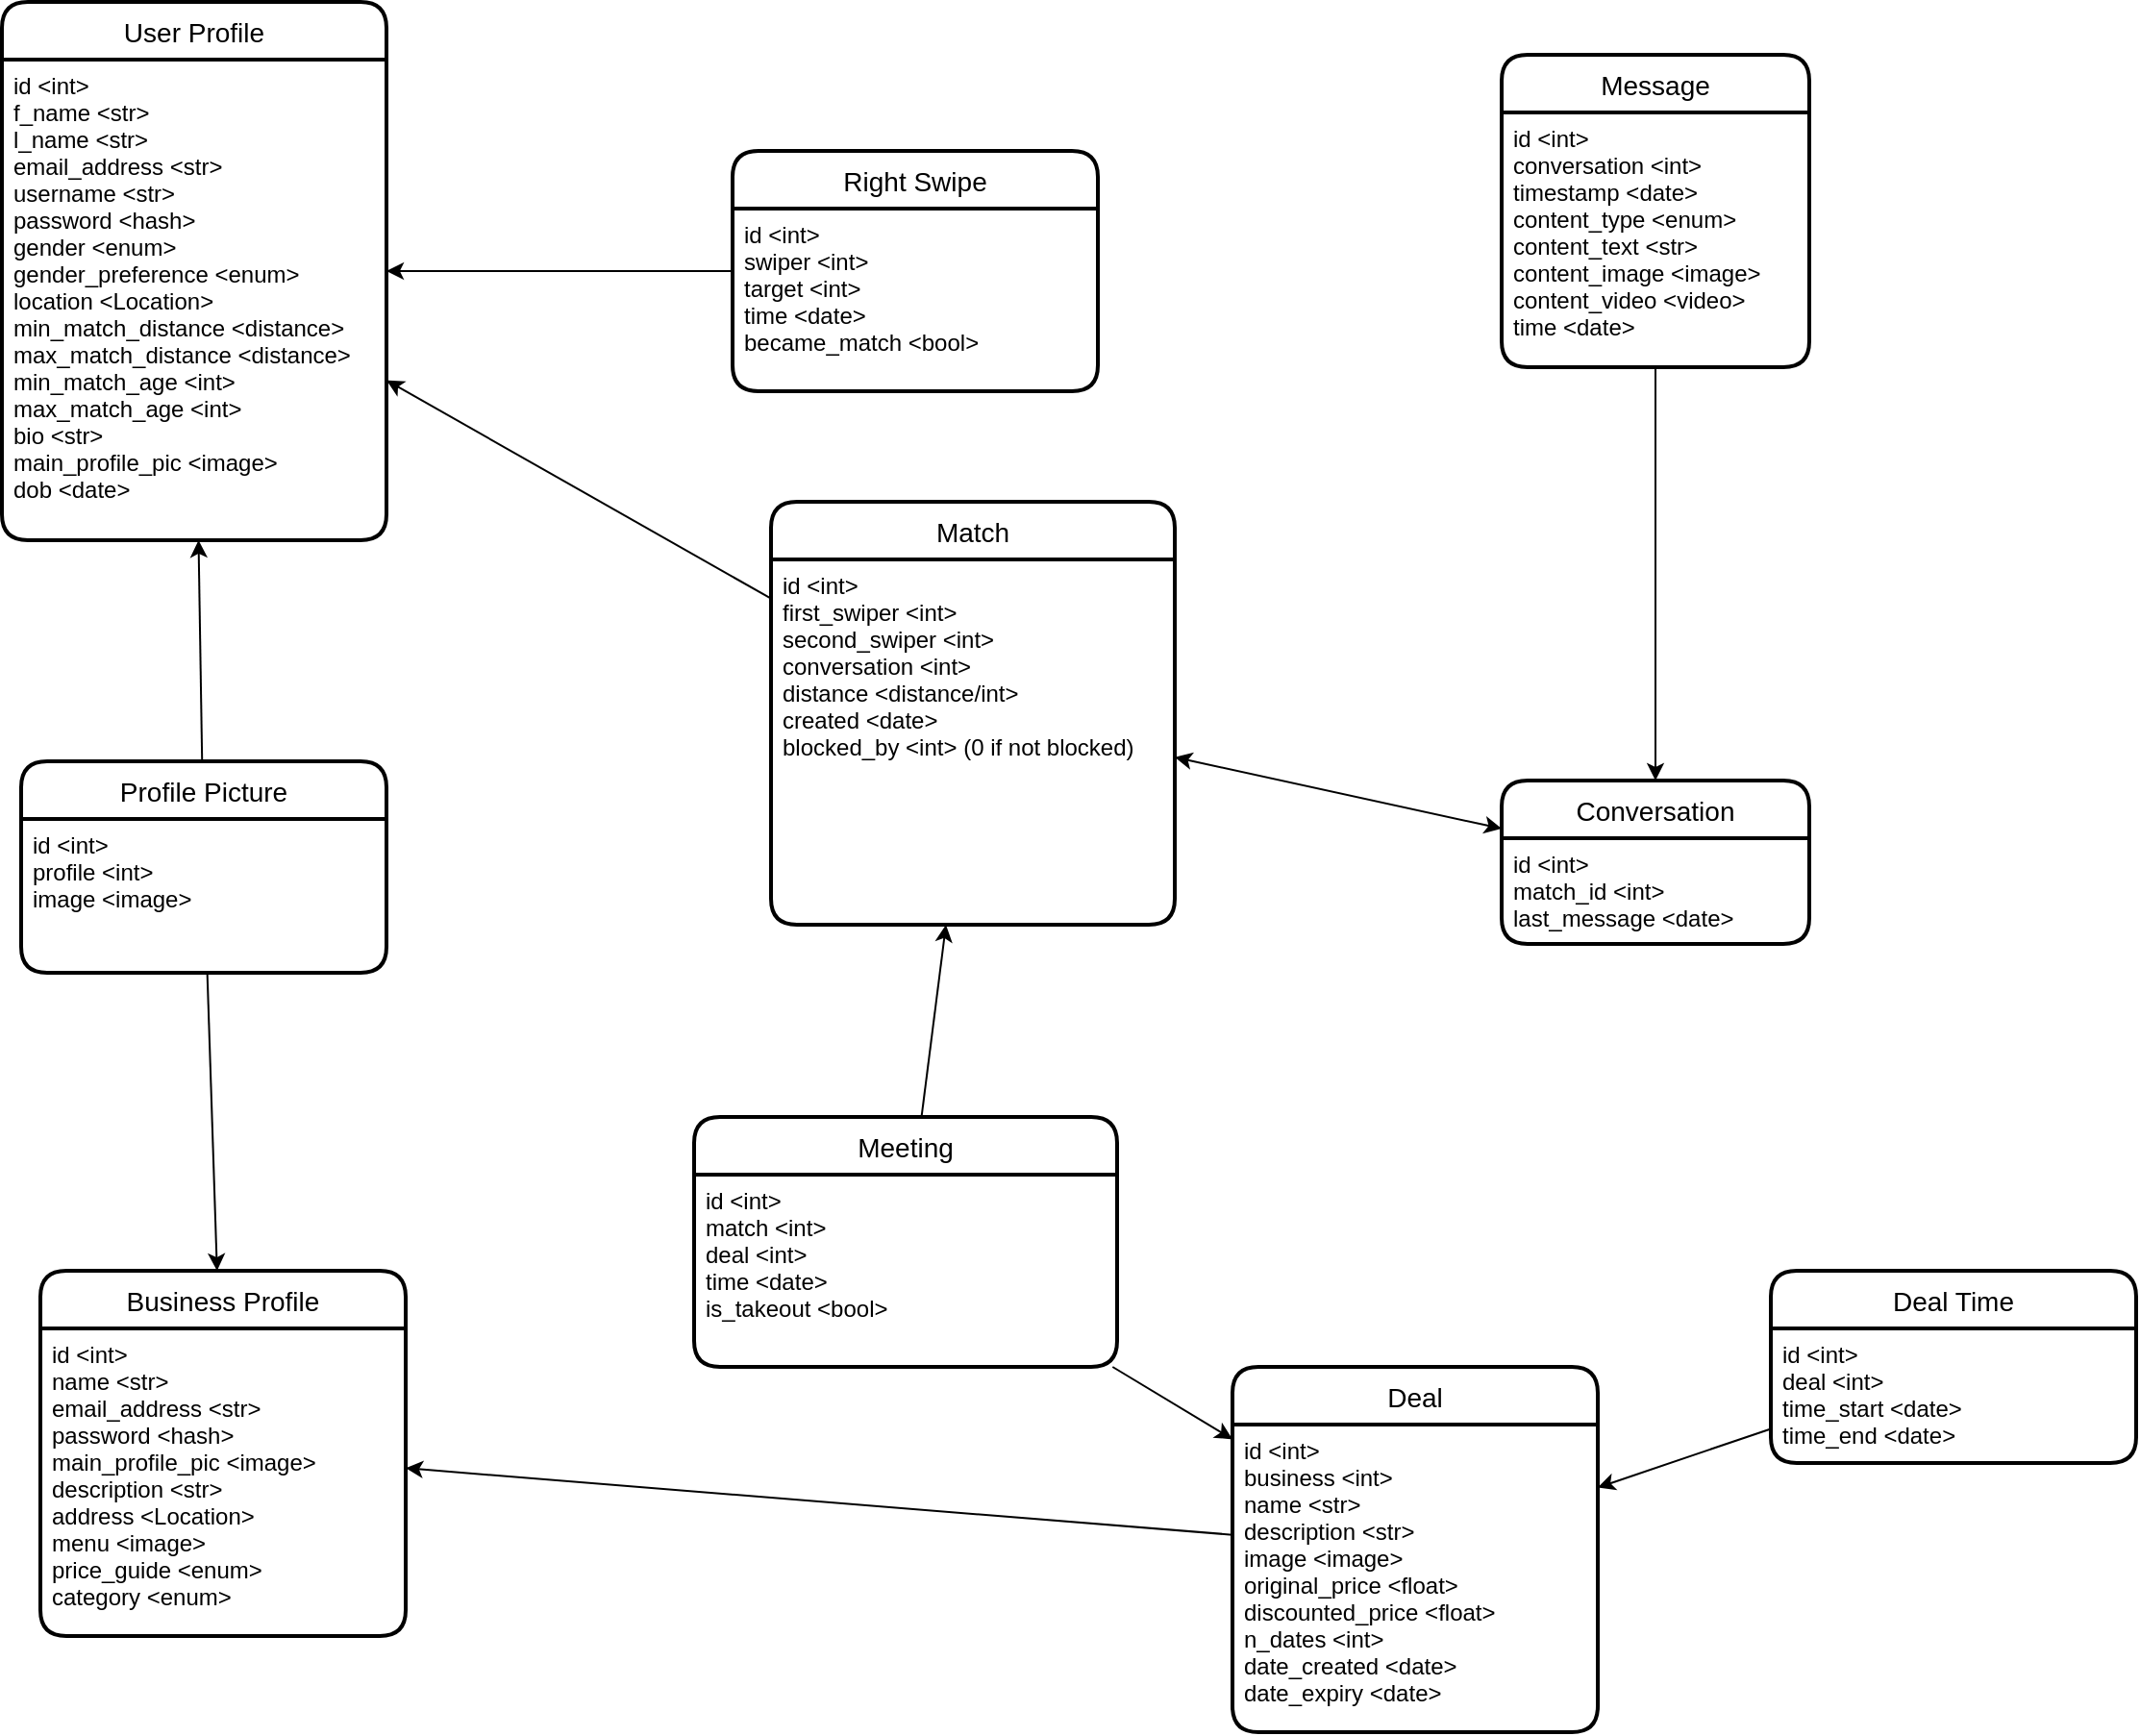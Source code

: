 <mxfile version="13.8.1" type="github"><diagram id="Y9xCRGR43HO2YO7K8sM7" name="Page-1"><mxGraphModel dx="2062" dy="1154" grid="1" gridSize="10" guides="1" tooltips="1" connect="1" arrows="1" fold="1" page="1" pageScale="1" pageWidth="1654" pageHeight="1169" math="0" shadow="0"><root><mxCell id="0"/><mxCell id="1" parent="0"/><mxCell id="eiWIiLt-4aOzShRzu2_Y-16" value="" style="endArrow=classic;startArrow=classic;html=1;" edge="1" parent="1" source="eiWIiLt-4aOzShRzu2_Y-11" target="eiWIiLt-4aOzShRzu2_Y-5"><mxGeometry width="50" height="50" relative="1" as="geometry"><mxPoint x="779.998" y="555" as="sourcePoint"/><mxPoint x="786.664" y="435" as="targetPoint"/></mxGeometry></mxCell><mxCell id="eiWIiLt-4aOzShRzu2_Y-17" value="" style="endArrow=classic;html=1;" edge="1" parent="1" source="eiWIiLt-4aOzShRzu2_Y-7" target="eiWIiLt-4aOzShRzu2_Y-5"><mxGeometry width="50" height="50" relative="1" as="geometry"><mxPoint x="440" y="575" as="sourcePoint"/><mxPoint x="490" y="525" as="targetPoint"/></mxGeometry></mxCell><mxCell id="eiWIiLt-4aOzShRzu2_Y-21" value="" style="endArrow=classic;html=1;" edge="1" parent="1" source="eiWIiLt-4aOzShRzu2_Y-19" target="eiWIiLt-4aOzShRzu2_Y-3"><mxGeometry width="50" height="50" relative="1" as="geometry"><mxPoint x="530.002" y="535" as="sourcePoint"/><mxPoint x="536.463" y="745" as="targetPoint"/></mxGeometry></mxCell><mxCell id="eiWIiLt-4aOzShRzu2_Y-24" value="" style="endArrow=classic;html=1;" edge="1" parent="1" source="eiWIiLt-4aOzShRzu2_Y-11" target="eiWIiLt-4aOzShRzu2_Y-3"><mxGeometry width="50" height="50" relative="1" as="geometry"><mxPoint x="394.113" y="565" as="sourcePoint"/><mxPoint x="391.855" y="425" as="targetPoint"/></mxGeometry></mxCell><mxCell id="eiWIiLt-4aOzShRzu2_Y-19" value="Profile Picture" style="swimlane;childLayout=stackLayout;horizontal=1;startSize=30;horizontalStack=0;rounded=1;fontSize=14;fontStyle=0;strokeWidth=2;resizeParent=0;resizeLast=1;shadow=0;dashed=0;align=center;" vertex="1" parent="1"><mxGeometry x="280" y="545" width="190" height="110" as="geometry"/></mxCell><mxCell id="eiWIiLt-4aOzShRzu2_Y-20" value="id &lt;int&gt;&#10;profile &lt;int&gt;&#10;image &lt;image&gt;&#10;" style="align=left;strokeColor=none;fillColor=none;spacingLeft=4;fontSize=12;verticalAlign=top;resizable=0;rotatable=0;part=1;" vertex="1" parent="eiWIiLt-4aOzShRzu2_Y-19"><mxGeometry y="30" width="190" height="80" as="geometry"/></mxCell><mxCell id="eiWIiLt-4aOzShRzu2_Y-5" value="Conversation" style="swimlane;childLayout=stackLayout;horizontal=1;startSize=30;horizontalStack=0;rounded=1;fontSize=14;fontStyle=0;strokeWidth=2;resizeParent=0;resizeLast=1;shadow=0;dashed=0;align=center;" vertex="1" parent="1"><mxGeometry x="1050" y="555" width="160" height="85" as="geometry"/></mxCell><mxCell id="eiWIiLt-4aOzShRzu2_Y-6" value="id &lt;int&gt;&#10;match_id &lt;int&gt;&#10;last_message &lt;date&gt;&#10;" style="align=left;strokeColor=none;fillColor=none;spacingLeft=4;fontSize=12;verticalAlign=top;resizable=0;rotatable=0;part=1;" vertex="1" parent="eiWIiLt-4aOzShRzu2_Y-5"><mxGeometry y="30" width="160" height="55" as="geometry"/></mxCell><mxCell id="eiWIiLt-4aOzShRzu2_Y-3" value="User Profile" style="swimlane;childLayout=stackLayout;horizontal=1;startSize=30;horizontalStack=0;rounded=1;fontSize=14;fontStyle=0;strokeWidth=2;resizeParent=0;resizeLast=1;shadow=0;dashed=0;align=center;" vertex="1" parent="1"><mxGeometry x="270" y="150" width="200" height="280" as="geometry"/></mxCell><mxCell id="eiWIiLt-4aOzShRzu2_Y-4" value="id &lt;int&gt;&#10;f_name &lt;str&gt;&#10;l_name &lt;str&gt;&#10;email_address &lt;str&gt;&#10;username &lt;str&gt;&#10;password &lt;hash&gt;&#10;gender &lt;enum&gt;&#10;gender_preference &lt;enum&gt;&#10;location &lt;Location&gt;&#10;min_match_distance &lt;distance&gt;&#10;max_match_distance &lt;distance&gt;&#10;min_match_age &lt;int&gt;&#10;max_match_age &lt;int&gt;&#10;bio &lt;str&gt;&#10;main_profile_pic &lt;image&gt;&#10;dob &lt;date&gt;" style="align=left;strokeColor=none;fillColor=none;spacingLeft=4;fontSize=12;verticalAlign=top;resizable=0;rotatable=0;part=1;" vertex="1" parent="eiWIiLt-4aOzShRzu2_Y-3"><mxGeometry y="30" width="200" height="250" as="geometry"/></mxCell><mxCell id="eiWIiLt-4aOzShRzu2_Y-7" value="Message" style="swimlane;childLayout=stackLayout;horizontal=1;startSize=30;horizontalStack=0;rounded=1;fontSize=14;fontStyle=0;strokeWidth=2;resizeParent=0;resizeLast=1;shadow=0;dashed=0;align=center;" vertex="1" parent="1"><mxGeometry x="1050" y="177.5" width="160" height="162.5" as="geometry"/></mxCell><mxCell id="eiWIiLt-4aOzShRzu2_Y-8" value="id &lt;int&gt;&#10;conversation &lt;int&gt;&#10;timestamp &lt;date&gt;&#10;content_type &lt;enum&gt;&#10;content_text &lt;str&gt;&#10;content_image &lt;image&gt;&#10;content_video &lt;video&gt;&#10;time &lt;date&gt;" style="align=left;strokeColor=none;fillColor=none;spacingLeft=4;fontSize=12;verticalAlign=top;resizable=0;rotatable=0;part=1;" vertex="1" parent="eiWIiLt-4aOzShRzu2_Y-7"><mxGeometry y="30" width="160" height="132.5" as="geometry"/></mxCell><mxCell id="eiWIiLt-4aOzShRzu2_Y-27" value="" style="endArrow=classic;html=1;" edge="1" parent="1" source="eiWIiLt-4aOzShRzu2_Y-25" target="eiWIiLt-4aOzShRzu2_Y-11"><mxGeometry width="50" height="50" relative="1" as="geometry"><mxPoint x="692.846" y="798.38" as="sourcePoint"/><mxPoint x="510" y="640.0" as="targetPoint"/></mxGeometry></mxCell><mxCell id="eiWIiLt-4aOzShRzu2_Y-30" value="" style="endArrow=classic;html=1;" edge="1" parent="1" source="eiWIiLt-4aOzShRzu2_Y-25" target="eiWIiLt-4aOzShRzu2_Y-32"><mxGeometry width="50" height="50" relative="1" as="geometry"><mxPoint x="914.697" y="790" as="sourcePoint"/><mxPoint x="900.003" y="670" as="targetPoint"/></mxGeometry></mxCell><mxCell id="eiWIiLt-4aOzShRzu2_Y-31" value="" style="endArrow=classic;html=1;" edge="1" parent="1" source="eiWIiLt-4aOzShRzu2_Y-19" target="eiWIiLt-4aOzShRzu2_Y-28"><mxGeometry width="50" height="50" relative="1" as="geometry"><mxPoint x="531.853" y="655" as="sourcePoint"/><mxPoint x="529.998" y="540" as="targetPoint"/></mxGeometry></mxCell><mxCell id="eiWIiLt-4aOzShRzu2_Y-28" value="Business Profile" style="swimlane;childLayout=stackLayout;horizontal=1;startSize=30;horizontalStack=0;rounded=1;fontSize=14;fontStyle=0;strokeWidth=2;resizeParent=0;resizeLast=1;shadow=0;dashed=0;align=center;" vertex="1" parent="1"><mxGeometry x="290" y="810" width="190" height="190" as="geometry"/></mxCell><mxCell id="eiWIiLt-4aOzShRzu2_Y-29" value="id &lt;int&gt;&#10;name &lt;str&gt;&#10;email_address &lt;str&gt;&#10;password &lt;hash&gt;&#10;main_profile_pic &lt;image&gt;&#10;description &lt;str&gt;&#10;address &lt;Location&gt;&#10;menu &lt;image&gt;&#10;price_guide &lt;enum&gt;&#10;category &lt;enum&gt;" style="align=left;strokeColor=none;fillColor=none;spacingLeft=4;fontSize=12;verticalAlign=top;resizable=0;rotatable=0;part=1;" vertex="1" parent="eiWIiLt-4aOzShRzu2_Y-28"><mxGeometry y="30" width="190" height="160" as="geometry"/></mxCell><mxCell id="eiWIiLt-4aOzShRzu2_Y-34" value="" style="endArrow=classic;html=1;" edge="1" parent="1" source="eiWIiLt-4aOzShRzu2_Y-32" target="eiWIiLt-4aOzShRzu2_Y-28"><mxGeometry width="50" height="50" relative="1" as="geometry"><mxPoint x="980" y="810" as="sourcePoint"/><mxPoint x="980" y="690" as="targetPoint"/></mxGeometry></mxCell><mxCell id="eiWIiLt-4aOzShRzu2_Y-25" value="Meeting" style="swimlane;childLayout=stackLayout;horizontal=1;startSize=30;horizontalStack=0;rounded=1;fontSize=14;fontStyle=0;strokeWidth=2;resizeParent=0;resizeLast=1;shadow=0;dashed=0;align=center;" vertex="1" parent="1"><mxGeometry x="630" y="730" width="220" height="130" as="geometry"/></mxCell><mxCell id="eiWIiLt-4aOzShRzu2_Y-26" value="id &lt;int&gt;&#10;match &lt;int&gt;&#10;deal &lt;int&gt;&#10;time &lt;date&gt;&#10;is_takeout &lt;bool&gt;&#10;" style="align=left;strokeColor=none;fillColor=none;spacingLeft=4;fontSize=12;verticalAlign=top;resizable=0;rotatable=0;part=1;" vertex="1" parent="eiWIiLt-4aOzShRzu2_Y-25"><mxGeometry y="30" width="220" height="100" as="geometry"/></mxCell><mxCell id="eiWIiLt-4aOzShRzu2_Y-37" value="" style="endArrow=classic;html=1;" edge="1" parent="1" source="eiWIiLt-4aOzShRzu2_Y-35" target="eiWIiLt-4aOzShRzu2_Y-3"><mxGeometry width="50" height="50" relative="1" as="geometry"><mxPoint x="662.846" y="545" as="sourcePoint"/><mxPoint x="480" y="386.62" as="targetPoint"/></mxGeometry></mxCell><mxCell id="eiWIiLt-4aOzShRzu2_Y-35" value="Right Swipe" style="swimlane;childLayout=stackLayout;horizontal=1;startSize=30;horizontalStack=0;rounded=1;fontSize=14;fontStyle=0;strokeWidth=2;resizeParent=0;resizeLast=1;shadow=0;dashed=0;align=center;" vertex="1" parent="1"><mxGeometry x="650" y="227.5" width="190" height="125" as="geometry"/></mxCell><mxCell id="eiWIiLt-4aOzShRzu2_Y-36" value="id &lt;int&gt;&#10;swiper &lt;int&gt;&#10;target &lt;int&gt;&#10;time &lt;date&gt;&#10;became_match &lt;bool&gt;&#10;" style="align=left;strokeColor=none;fillColor=none;spacingLeft=4;fontSize=12;verticalAlign=top;resizable=0;rotatable=0;part=1;" vertex="1" parent="eiWIiLt-4aOzShRzu2_Y-35"><mxGeometry y="30" width="190" height="95" as="geometry"/></mxCell><mxCell id="eiWIiLt-4aOzShRzu2_Y-32" value="Deal" style="swimlane;childLayout=stackLayout;horizontal=1;startSize=30;horizontalStack=0;rounded=1;fontSize=14;fontStyle=0;strokeWidth=2;resizeParent=0;resizeLast=1;shadow=0;dashed=0;align=center;" vertex="1" parent="1"><mxGeometry x="910" y="860" width="190" height="190" as="geometry"/></mxCell><mxCell id="eiWIiLt-4aOzShRzu2_Y-33" value="id &lt;int&gt;&#10;business &lt;int&gt;&#10;name &lt;str&gt;&#10;description &lt;str&gt;&#10;image &lt;image&gt;&#10;original_price &lt;float&gt;&#10;discounted_price &lt;float&gt;&#10;n_dates &lt;int&gt;&#10;date_created &lt;date&gt;&#10;date_expiry &lt;date&gt;" style="align=left;strokeColor=none;fillColor=none;spacingLeft=4;fontSize=12;verticalAlign=top;resizable=0;rotatable=0;part=1;" vertex="1" parent="eiWIiLt-4aOzShRzu2_Y-32"><mxGeometry y="30" width="190" height="160" as="geometry"/></mxCell><mxCell id="eiWIiLt-4aOzShRzu2_Y-38" value="Deal Time" style="swimlane;childLayout=stackLayout;horizontal=1;startSize=30;horizontalStack=0;rounded=1;fontSize=14;fontStyle=0;strokeWidth=2;resizeParent=0;resizeLast=1;shadow=0;dashed=0;align=center;" vertex="1" parent="1"><mxGeometry x="1190" y="810" width="190" height="100" as="geometry"/></mxCell><mxCell id="eiWIiLt-4aOzShRzu2_Y-39" value="id &lt;int&gt;&#10;deal &lt;int&gt;&#10;time_start &lt;date&gt;&#10;time_end &lt;date&gt;&#10;" style="align=left;strokeColor=none;fillColor=none;spacingLeft=4;fontSize=12;verticalAlign=top;resizable=0;rotatable=0;part=1;" vertex="1" parent="eiWIiLt-4aOzShRzu2_Y-38"><mxGeometry y="30" width="190" height="70" as="geometry"/></mxCell><mxCell id="eiWIiLt-4aOzShRzu2_Y-40" value="" style="endArrow=classic;html=1;" edge="1" parent="1" source="eiWIiLt-4aOzShRzu2_Y-38" target="eiWIiLt-4aOzShRzu2_Y-32"><mxGeometry width="50" height="50" relative="1" as="geometry"><mxPoint x="920" y="952.742" as="sourcePoint"/><mxPoint x="1210" y="990" as="targetPoint"/></mxGeometry></mxCell><mxCell id="eiWIiLt-4aOzShRzu2_Y-11" value="Match" style="swimlane;childLayout=stackLayout;horizontal=1;startSize=30;horizontalStack=0;rounded=1;fontSize=14;fontStyle=0;strokeWidth=2;resizeParent=0;resizeLast=1;shadow=0;dashed=0;align=center;" vertex="1" parent="1"><mxGeometry x="670" y="410" width="210" height="220" as="geometry"/></mxCell><mxCell id="eiWIiLt-4aOzShRzu2_Y-12" value="id &lt;int&gt;&#10;first_swiper &lt;int&gt;&#10;second_swiper &lt;int&gt;&#10;conversation &lt;int&gt;&#10;distance &lt;distance/int&gt;&#10;created &lt;date&gt;&#10;blocked_by &lt;int&gt; (0 if not blocked)&#10;" style="align=left;strokeColor=none;fillColor=none;spacingLeft=4;fontSize=12;verticalAlign=top;resizable=0;rotatable=0;part=1;" vertex="1" parent="eiWIiLt-4aOzShRzu2_Y-11"><mxGeometry y="30" width="210" height="190" as="geometry"/></mxCell></root></mxGraphModel></diagram></mxfile>